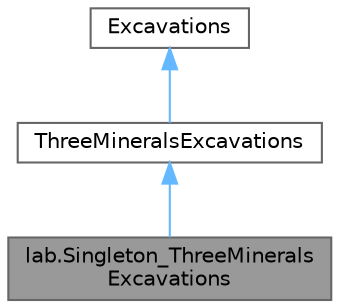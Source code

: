 digraph "lab.Singleton_ThreeMineralsExcavations"
{
 // LATEX_PDF_SIZE
  bgcolor="transparent";
  edge [fontname=Helvetica,fontsize=10,labelfontname=Helvetica,labelfontsize=10];
  node [fontname=Helvetica,fontsize=10,shape=box,height=0.2,width=0.4];
  Node1 [label="lab.Singleton_ThreeMinerals\lExcavations",height=0.2,width=0.4,color="gray40", fillcolor="grey60", style="filled", fontcolor="black",tooltip="одиночка для раскпок с тремя ископаемыми"];
  Node2 -> Node1 [dir="back",color="steelblue1",style="solid"];
  Node2 [label="ThreeMineralsExcavations",height=0.2,width=0.4,color="gray40", fillcolor="white", style="filled",URL="$classlab_1_1_three_minerals_excavations.html",tooltip="раскопки добывшие 3 ископаемого"];
  Node3 -> Node2 [dir="back",color="steelblue1",style="solid"];
  Node3 [label="Excavations",height=0.2,width=0.4,color="gray40", fillcolor="white", style="filled",URL="$classlab_1_1_excavations.html",tooltip="Раскопки"];
}

